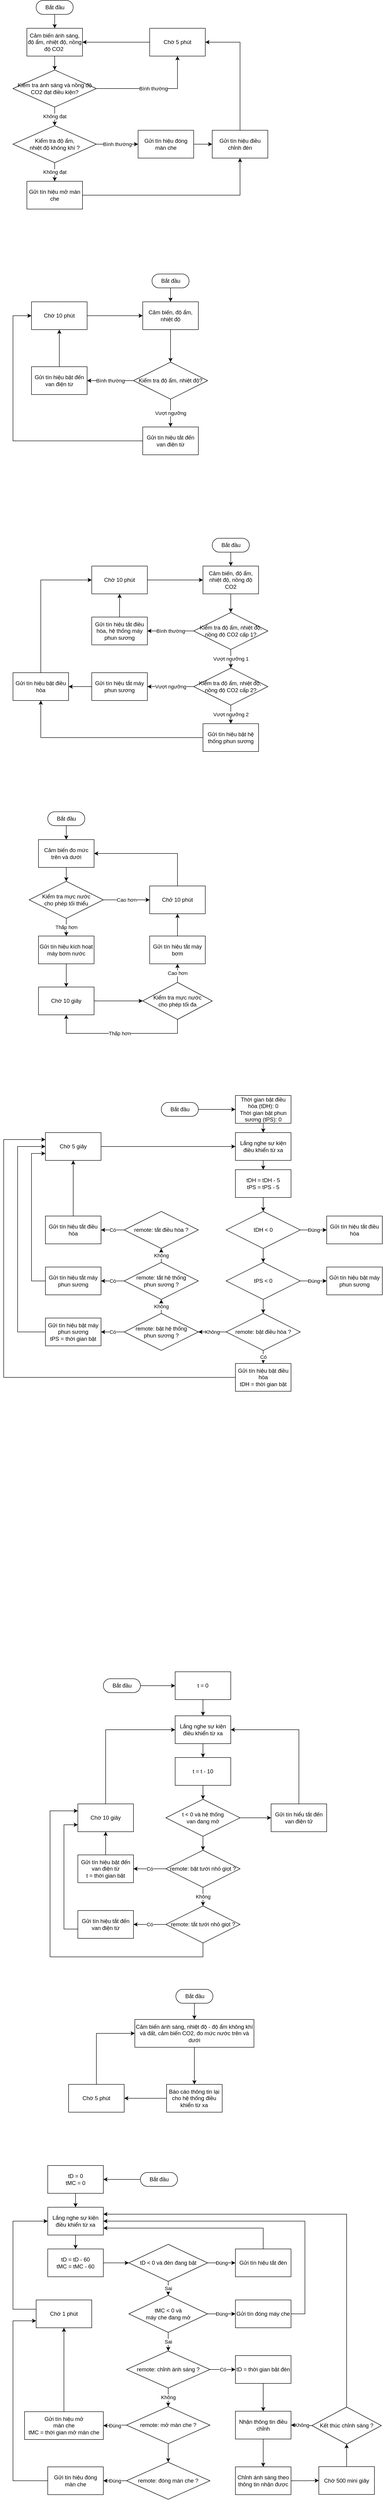 <mxfile version="14.6.9" type="github">
  <diagram id="anuXyuavmqjR2wPOfA69" name="Page-1">
    <mxGraphModel dx="868" dy="516" grid="1" gridSize="10" guides="1" tooltips="1" connect="1" arrows="1" fold="1" page="1" pageScale="1" pageWidth="827" pageHeight="1169" math="0" shadow="0">
      <root>
        <mxCell id="0" />
        <mxCell id="1" parent="0" />
        <mxCell id="B6U_4YluaV11gysAg7g0-4" value="" style="edgeStyle=orthogonalEdgeStyle;rounded=0;orthogonalLoop=1;jettySize=auto;html=1;" parent="1" source="B6U_4YluaV11gysAg7g0-2" target="B6U_4YluaV11gysAg7g0-3" edge="1">
          <mxGeometry relative="1" as="geometry" />
        </mxCell>
        <mxCell id="B6U_4YluaV11gysAg7g0-2" value="Bắt đầu" style="html=1;dashed=0;whitespace=wrap;shape=mxgraph.dfd.start" parent="1" vertex="1">
          <mxGeometry x="80" y="60" width="80" height="30" as="geometry" />
        </mxCell>
        <mxCell id="B6U_4YluaV11gysAg7g0-23" value="" style="edgeStyle=orthogonalEdgeStyle;rounded=0;orthogonalLoop=1;jettySize=auto;html=1;" parent="1" source="B6U_4YluaV11gysAg7g0-3" target="B6U_4YluaV11gysAg7g0-22" edge="1">
          <mxGeometry relative="1" as="geometry" />
        </mxCell>
        <mxCell id="B6U_4YluaV11gysAg7g0-3" value="Cảm biến ánh sáng, độ ẩm, nhiệt độ, nồng độ CO2&amp;nbsp;" style="whiteSpace=wrap;html=1;dashed=0;" parent="1" vertex="1">
          <mxGeometry x="60" y="120" width="120" height="60" as="geometry" />
        </mxCell>
        <mxCell id="B6U_4YluaV11gysAg7g0-16" value="Không đạt" style="edgeStyle=orthogonalEdgeStyle;rounded=0;orthogonalLoop=1;jettySize=auto;html=1;" parent="1" source="B6U_4YluaV11gysAg7g0-11" target="B6U_4YluaV11gysAg7g0-15" edge="1">
          <mxGeometry relative="1" as="geometry" />
        </mxCell>
        <mxCell id="odV56k7f0674jb8AGiHk-58" value="Bình thường" style="edgeStyle=orthogonalEdgeStyle;rounded=0;orthogonalLoop=1;jettySize=auto;html=1;" edge="1" parent="1" source="B6U_4YluaV11gysAg7g0-11" target="B6U_4YluaV11gysAg7g0-13">
          <mxGeometry relative="1" as="geometry" />
        </mxCell>
        <mxCell id="B6U_4YluaV11gysAg7g0-11" value="Kiểm tra độ ẩm, &lt;br&gt;nhiệt độ không khí ?" style="rhombus;whiteSpace=wrap;html=1;dashed=0;" parent="1" vertex="1">
          <mxGeometry x="30" y="330" width="180" height="80" as="geometry" />
        </mxCell>
        <mxCell id="odV56k7f0674jb8AGiHk-59" value="" style="edgeStyle=orthogonalEdgeStyle;rounded=0;orthogonalLoop=1;jettySize=auto;html=1;" edge="1" parent="1" source="B6U_4YluaV11gysAg7g0-13" target="B6U_4YluaV11gysAg7g0-24">
          <mxGeometry relative="1" as="geometry" />
        </mxCell>
        <mxCell id="B6U_4YluaV11gysAg7g0-13" value="Gửi tín hiệu đóng màn che" style="whiteSpace=wrap;html=1;dashed=0;" parent="1" vertex="1">
          <mxGeometry x="299.97" y="340" width="120" height="60" as="geometry" />
        </mxCell>
        <mxCell id="odV56k7f0674jb8AGiHk-55" style="edgeStyle=orthogonalEdgeStyle;rounded=0;orthogonalLoop=1;jettySize=auto;html=1;entryX=0.5;entryY=1;entryDx=0;entryDy=0;" edge="1" parent="1" source="B6U_4YluaV11gysAg7g0-15" target="B6U_4YluaV11gysAg7g0-24">
          <mxGeometry relative="1" as="geometry" />
        </mxCell>
        <mxCell id="B6U_4YluaV11gysAg7g0-15" value="Gửi tín hiệu mở màn che" style="whiteSpace=wrap;html=1;dashed=0;" parent="1" vertex="1">
          <mxGeometry x="60" y="450" width="120" height="60" as="geometry" />
        </mxCell>
        <mxCell id="B6U_4YluaV11gysAg7g0-29" value="Không đạt" style="edgeStyle=orthogonalEdgeStyle;rounded=0;orthogonalLoop=1;jettySize=auto;html=1;entryX=0.5;entryY=0;entryDx=0;entryDy=0;" parent="1" source="B6U_4YluaV11gysAg7g0-22" target="B6U_4YluaV11gysAg7g0-11" edge="1">
          <mxGeometry relative="1" as="geometry" />
        </mxCell>
        <mxCell id="odV56k7f0674jb8AGiHk-53" value="Bình thường" style="edgeStyle=orthogonalEdgeStyle;rounded=0;orthogonalLoop=1;jettySize=auto;html=1;" edge="1" parent="1" source="B6U_4YluaV11gysAg7g0-22" target="B6U_4YluaV11gysAg7g0-26">
          <mxGeometry relative="1" as="geometry">
            <Array as="points">
              <mxPoint x="385" y="250" />
            </Array>
          </mxGeometry>
        </mxCell>
        <mxCell id="B6U_4YluaV11gysAg7g0-22" value="Kiểm tra ánh sáng và&amp;nbsp;nồng độ CO2&amp;nbsp;đạt điều kiện?" style="rhombus;whiteSpace=wrap;html=1;dashed=0;" parent="1" vertex="1">
          <mxGeometry x="30" y="210" width="180" height="80" as="geometry" />
        </mxCell>
        <mxCell id="odV56k7f0674jb8AGiHk-60" style="edgeStyle=orthogonalEdgeStyle;rounded=0;orthogonalLoop=1;jettySize=auto;html=1;entryX=1;entryY=0.5;entryDx=0;entryDy=0;" edge="1" parent="1" source="B6U_4YluaV11gysAg7g0-24" target="B6U_4YluaV11gysAg7g0-26">
          <mxGeometry relative="1" as="geometry">
            <Array as="points">
              <mxPoint x="520" y="150" />
            </Array>
          </mxGeometry>
        </mxCell>
        <mxCell id="B6U_4YluaV11gysAg7g0-24" value="Gửi tín hiệu điều chỉnh đèn" style="whiteSpace=wrap;html=1;dashed=0;" parent="1" vertex="1">
          <mxGeometry x="459.97" y="340" width="120" height="60" as="geometry" />
        </mxCell>
        <mxCell id="B6U_4YluaV11gysAg7g0-28" style="edgeStyle=orthogonalEdgeStyle;rounded=0;orthogonalLoop=1;jettySize=auto;html=1;entryX=1;entryY=0.5;entryDx=0;entryDy=0;" parent="1" source="B6U_4YluaV11gysAg7g0-26" target="B6U_4YluaV11gysAg7g0-3" edge="1">
          <mxGeometry relative="1" as="geometry" />
        </mxCell>
        <mxCell id="B6U_4YluaV11gysAg7g0-26" value="Chờ 5 phút" style="whiteSpace=wrap;html=1;dashed=0;" parent="1" vertex="1">
          <mxGeometry x="325" y="120" width="120" height="60" as="geometry" />
        </mxCell>
        <mxCell id="B6U_4YluaV11gysAg7g0-37" value="" style="edgeStyle=orthogonalEdgeStyle;rounded=0;orthogonalLoop=1;jettySize=auto;html=1;" parent="1" source="B6U_4YluaV11gysAg7g0-38" target="B6U_4YluaV11gysAg7g0-40" edge="1">
          <mxGeometry relative="1" as="geometry" />
        </mxCell>
        <mxCell id="B6U_4YluaV11gysAg7g0-38" value="Bắt đầu" style="html=1;dashed=0;whitespace=wrap;shape=mxgraph.dfd.start" parent="1" vertex="1">
          <mxGeometry x="330" y="650" width="80" height="30" as="geometry" />
        </mxCell>
        <mxCell id="B6U_4YluaV11gysAg7g0-39" value="" style="edgeStyle=orthogonalEdgeStyle;rounded=0;orthogonalLoop=1;jettySize=auto;html=1;" parent="1" source="B6U_4YluaV11gysAg7g0-40" target="B6U_4YluaV11gysAg7g0-50" edge="1">
          <mxGeometry relative="1" as="geometry" />
        </mxCell>
        <mxCell id="B6U_4YluaV11gysAg7g0-40" value="Cảm biến, độ ẩm, nhiệt độ" style="whiteSpace=wrap;html=1;dashed=0;" parent="1" vertex="1">
          <mxGeometry x="310" y="710" width="120" height="60" as="geometry" />
        </mxCell>
        <mxCell id="B6U_4YluaV11gysAg7g0-58" value="Vượt ngưỡng" style="edgeStyle=orthogonalEdgeStyle;rounded=0;orthogonalLoop=1;jettySize=auto;html=1;" parent="1" source="B6U_4YluaV11gysAg7g0-50" target="B6U_4YluaV11gysAg7g0-57" edge="1">
          <mxGeometry relative="1" as="geometry" />
        </mxCell>
        <mxCell id="B6U_4YluaV11gysAg7g0-63" value="Bình thường" style="edgeStyle=orthogonalEdgeStyle;rounded=0;orthogonalLoop=1;jettySize=auto;html=1;" parent="1" source="B6U_4YluaV11gysAg7g0-50" target="B6U_4YluaV11gysAg7g0-62" edge="1">
          <mxGeometry relative="1" as="geometry" />
        </mxCell>
        <mxCell id="B6U_4YluaV11gysAg7g0-50" value="Kiểm tra độ ẩm, nhiệt độ?" style="rhombus;whiteSpace=wrap;html=1;dashed=0;" parent="1" vertex="1">
          <mxGeometry x="290" y="840" width="160" height="80" as="geometry" />
        </mxCell>
        <mxCell id="B6U_4YluaV11gysAg7g0-64" style="edgeStyle=orthogonalEdgeStyle;rounded=0;orthogonalLoop=1;jettySize=auto;html=1;entryX=0;entryY=0.5;entryDx=0;entryDy=0;" parent="1" source="B6U_4YluaV11gysAg7g0-57" target="B6U_4YluaV11gysAg7g0-59" edge="1">
          <mxGeometry relative="1" as="geometry">
            <Array as="points">
              <mxPoint x="30" y="1010" />
              <mxPoint x="30" y="740" />
            </Array>
          </mxGeometry>
        </mxCell>
        <mxCell id="B6U_4YluaV11gysAg7g0-57" value="Gửi tín hiệu tắt đến van điện từ" style="whiteSpace=wrap;html=1;dashed=0;" parent="1" vertex="1">
          <mxGeometry x="310" y="980" width="120" height="60" as="geometry" />
        </mxCell>
        <mxCell id="B6U_4YluaV11gysAg7g0-61" style="edgeStyle=orthogonalEdgeStyle;rounded=0;orthogonalLoop=1;jettySize=auto;html=1;entryX=0;entryY=0.5;entryDx=0;entryDy=0;" parent="1" source="B6U_4YluaV11gysAg7g0-59" target="B6U_4YluaV11gysAg7g0-40" edge="1">
          <mxGeometry relative="1" as="geometry">
            <Array as="points">
              <mxPoint x="170" y="740" />
            </Array>
          </mxGeometry>
        </mxCell>
        <mxCell id="B6U_4YluaV11gysAg7g0-59" value="Chờ 10 phút" style="whiteSpace=wrap;html=1;dashed=0;" parent="1" vertex="1">
          <mxGeometry x="70" y="710" width="120" height="60" as="geometry" />
        </mxCell>
        <mxCell id="B6U_4YluaV11gysAg7g0-65" style="edgeStyle=orthogonalEdgeStyle;rounded=0;orthogonalLoop=1;jettySize=auto;html=1;entryX=0.5;entryY=1;entryDx=0;entryDy=0;" parent="1" source="B6U_4YluaV11gysAg7g0-62" target="B6U_4YluaV11gysAg7g0-59" edge="1">
          <mxGeometry relative="1" as="geometry" />
        </mxCell>
        <mxCell id="B6U_4YluaV11gysAg7g0-62" value="Gửi tín hiệu bật đến van điện từ" style="whiteSpace=wrap;html=1;dashed=0;" parent="1" vertex="1">
          <mxGeometry x="70" y="850" width="120" height="60" as="geometry" />
        </mxCell>
        <mxCell id="B6U_4YluaV11gysAg7g0-66" value="" style="edgeStyle=orthogonalEdgeStyle;rounded=0;orthogonalLoop=1;jettySize=auto;html=1;" parent="1" source="B6U_4YluaV11gysAg7g0-67" target="B6U_4YluaV11gysAg7g0-69" edge="1">
          <mxGeometry relative="1" as="geometry" />
        </mxCell>
        <mxCell id="B6U_4YluaV11gysAg7g0-67" value="Bắt đầu" style="html=1;dashed=0;whitespace=wrap;shape=mxgraph.dfd.start" parent="1" vertex="1">
          <mxGeometry x="460" y="1220" width="80" height="30" as="geometry" />
        </mxCell>
        <mxCell id="B6U_4YluaV11gysAg7g0-68" value="" style="edgeStyle=orthogonalEdgeStyle;rounded=0;orthogonalLoop=1;jettySize=auto;html=1;" parent="1" source="B6U_4YluaV11gysAg7g0-69" target="B6U_4YluaV11gysAg7g0-72" edge="1">
          <mxGeometry relative="1" as="geometry" />
        </mxCell>
        <mxCell id="B6U_4YluaV11gysAg7g0-69" value="Cảm biến, độ ẩm, nhiệt độ, nồng độ CO2" style="whiteSpace=wrap;html=1;dashed=0;" parent="1" vertex="1">
          <mxGeometry x="440" y="1280" width="120" height="60" as="geometry" />
        </mxCell>
        <mxCell id="B6U_4YluaV11gysAg7g0-80" value="Vượt ngưỡng 1" style="edgeStyle=orthogonalEdgeStyle;rounded=0;orthogonalLoop=1;jettySize=auto;html=1;" parent="1" source="B6U_4YluaV11gysAg7g0-72" target="B6U_4YluaV11gysAg7g0-79" edge="1">
          <mxGeometry relative="1" as="geometry" />
        </mxCell>
        <mxCell id="B6U_4YluaV11gysAg7g0-94" value="Bình thường" style="edgeStyle=orthogonalEdgeStyle;rounded=0;orthogonalLoop=1;jettySize=auto;html=1;" parent="1" source="B6U_4YluaV11gysAg7g0-72" target="B6U_4YluaV11gysAg7g0-93" edge="1">
          <mxGeometry relative="1" as="geometry" />
        </mxCell>
        <mxCell id="B6U_4YluaV11gysAg7g0-72" value="Kiểm tra độ ẩm, nhiệt độ,&lt;br&gt;nồng độ CO2 cấp 1?" style="rhombus;whiteSpace=wrap;html=1;dashed=0;" parent="1" vertex="1">
          <mxGeometry x="420" y="1380" width="160" height="80" as="geometry" />
        </mxCell>
        <mxCell id="B6U_4YluaV11gysAg7g0-89" value="Vượt ngưỡng 2" style="edgeStyle=orthogonalEdgeStyle;rounded=0;orthogonalLoop=1;jettySize=auto;html=1;" parent="1" source="B6U_4YluaV11gysAg7g0-79" target="B6U_4YluaV11gysAg7g0-88" edge="1">
          <mxGeometry relative="1" as="geometry" />
        </mxCell>
        <mxCell id="B6U_4YluaV11gysAg7g0-102" value="Vượt ngưỡng" style="edgeStyle=orthogonalEdgeStyle;rounded=0;orthogonalLoop=1;jettySize=auto;html=1;" parent="1" source="B6U_4YluaV11gysAg7g0-79" target="B6U_4YluaV11gysAg7g0-101" edge="1">
          <mxGeometry relative="1" as="geometry" />
        </mxCell>
        <mxCell id="B6U_4YluaV11gysAg7g0-79" value="Kiểm tra độ ẩm, nhiệt độ,&amp;nbsp;&lt;br&gt;nồng độ CO2&amp;nbsp;cấp 2?" style="rhombus;whiteSpace=wrap;html=1;dashed=0;" parent="1" vertex="1">
          <mxGeometry x="420" y="1500" width="160" height="80" as="geometry" />
        </mxCell>
        <mxCell id="B6U_4YluaV11gysAg7g0-100" style="edgeStyle=orthogonalEdgeStyle;rounded=0;orthogonalLoop=1;jettySize=auto;html=1;entryX=0;entryY=0.5;entryDx=0;entryDy=0;" parent="1" source="B6U_4YluaV11gysAg7g0-81" target="B6U_4YluaV11gysAg7g0-97" edge="1">
          <mxGeometry relative="1" as="geometry">
            <Array as="points">
              <mxPoint x="90" y="1310" />
            </Array>
          </mxGeometry>
        </mxCell>
        <mxCell id="B6U_4YluaV11gysAg7g0-81" value="Gửi tín hiệu bật điều hòa" style="whiteSpace=wrap;html=1;dashed=0;" parent="1" vertex="1">
          <mxGeometry x="30" y="1510" width="120" height="60" as="geometry" />
        </mxCell>
        <mxCell id="B6U_4YluaV11gysAg7g0-90" style="edgeStyle=orthogonalEdgeStyle;rounded=0;orthogonalLoop=1;jettySize=auto;html=1;entryX=0.5;entryY=1;entryDx=0;entryDy=0;" parent="1" source="B6U_4YluaV11gysAg7g0-88" target="B6U_4YluaV11gysAg7g0-81" edge="1">
          <mxGeometry relative="1" as="geometry" />
        </mxCell>
        <mxCell id="B6U_4YluaV11gysAg7g0-88" value="Gửi tín hiệu bật hệ thống phun sương" style="whiteSpace=wrap;html=1;dashed=0;" parent="1" vertex="1">
          <mxGeometry x="440" y="1620" width="120" height="60" as="geometry" />
        </mxCell>
        <mxCell id="B6U_4YluaV11gysAg7g0-98" value="" style="edgeStyle=orthogonalEdgeStyle;rounded=0;orthogonalLoop=1;jettySize=auto;html=1;" parent="1" source="B6U_4YluaV11gysAg7g0-93" target="B6U_4YluaV11gysAg7g0-97" edge="1">
          <mxGeometry relative="1" as="geometry" />
        </mxCell>
        <mxCell id="B6U_4YluaV11gysAg7g0-93" value="Gửi tín hiệu tắt điều hòa, hệ thống máy phun sương" style="whiteSpace=wrap;html=1;dashed=0;" parent="1" vertex="1">
          <mxGeometry x="200" y="1390" width="120" height="60" as="geometry" />
        </mxCell>
        <mxCell id="B6U_4YluaV11gysAg7g0-99" style="edgeStyle=orthogonalEdgeStyle;rounded=0;orthogonalLoop=1;jettySize=auto;html=1;entryX=0;entryY=0.5;entryDx=0;entryDy=0;" parent="1" source="B6U_4YluaV11gysAg7g0-97" target="B6U_4YluaV11gysAg7g0-69" edge="1">
          <mxGeometry relative="1" as="geometry" />
        </mxCell>
        <mxCell id="B6U_4YluaV11gysAg7g0-97" value="Chờ 10 phút" style="whiteSpace=wrap;html=1;dashed=0;" parent="1" vertex="1">
          <mxGeometry x="200" y="1280" width="120" height="60" as="geometry" />
        </mxCell>
        <mxCell id="B6U_4YluaV11gysAg7g0-103" style="edgeStyle=orthogonalEdgeStyle;rounded=0;orthogonalLoop=1;jettySize=auto;html=1;entryX=1;entryY=0.5;entryDx=0;entryDy=0;" parent="1" source="B6U_4YluaV11gysAg7g0-101" target="B6U_4YluaV11gysAg7g0-81" edge="1">
          <mxGeometry relative="1" as="geometry" />
        </mxCell>
        <mxCell id="B6U_4YluaV11gysAg7g0-101" value="&lt;span&gt;Gửi tín hiệu tắt máy phun sương&lt;/span&gt;" style="whiteSpace=wrap;html=1;dashed=0;" parent="1" vertex="1">
          <mxGeometry x="200" y="1510" width="120" height="60" as="geometry" />
        </mxCell>
        <mxCell id="B6U_4YluaV11gysAg7g0-104" value="" style="edgeStyle=orthogonalEdgeStyle;rounded=0;orthogonalLoop=1;jettySize=auto;html=1;" parent="1" source="B6U_4YluaV11gysAg7g0-105" target="B6U_4YluaV11gysAg7g0-107" edge="1">
          <mxGeometry relative="1" as="geometry" />
        </mxCell>
        <mxCell id="B6U_4YluaV11gysAg7g0-105" value="Bắt đầu" style="html=1;dashed=0;whitespace=wrap;shape=mxgraph.dfd.start" parent="1" vertex="1">
          <mxGeometry x="105" y="1810" width="80" height="30" as="geometry" />
        </mxCell>
        <mxCell id="B6U_4YluaV11gysAg7g0-106" value="" style="edgeStyle=orthogonalEdgeStyle;rounded=0;orthogonalLoop=1;jettySize=auto;html=1;" parent="1" source="B6U_4YluaV11gysAg7g0-107" target="B6U_4YluaV11gysAg7g0-110" edge="1">
          <mxGeometry relative="1" as="geometry" />
        </mxCell>
        <mxCell id="B6U_4YluaV11gysAg7g0-107" value="Cảm biến đo mức trên và dưới" style="whiteSpace=wrap;html=1;dashed=0;" parent="1" vertex="1">
          <mxGeometry x="85" y="1870" width="120" height="60" as="geometry" />
        </mxCell>
        <mxCell id="B6U_4YluaV11gysAg7g0-125" value="Thấp hơn" style="edgeStyle=orthogonalEdgeStyle;rounded=0;orthogonalLoop=1;jettySize=auto;html=1;" parent="1" source="B6U_4YluaV11gysAg7g0-110" target="B6U_4YluaV11gysAg7g0-124" edge="1">
          <mxGeometry relative="1" as="geometry" />
        </mxCell>
        <mxCell id="B6U_4YluaV11gysAg7g0-135" value="Cao hơn" style="edgeStyle=orthogonalEdgeStyle;rounded=0;orthogonalLoop=1;jettySize=auto;html=1;" parent="1" source="B6U_4YluaV11gysAg7g0-110" target="B6U_4YluaV11gysAg7g0-134" edge="1">
          <mxGeometry relative="1" as="geometry" />
        </mxCell>
        <mxCell id="B6U_4YluaV11gysAg7g0-110" value="Kiểm tra mực nước &lt;br&gt;cho phép tối thiểu" style="rhombus;whiteSpace=wrap;html=1;dashed=0;" parent="1" vertex="1">
          <mxGeometry x="65" y="1960" width="160" height="80" as="geometry" />
        </mxCell>
        <mxCell id="B6U_4YluaV11gysAg7g0-127" value="" style="edgeStyle=orthogonalEdgeStyle;rounded=0;orthogonalLoop=1;jettySize=auto;html=1;" parent="1" source="B6U_4YluaV11gysAg7g0-124" target="B6U_4YluaV11gysAg7g0-126" edge="1">
          <mxGeometry relative="1" as="geometry" />
        </mxCell>
        <mxCell id="B6U_4YluaV11gysAg7g0-124" value="Gửi tín hiệu kích hoạt máy bơm nước" style="whiteSpace=wrap;html=1;dashed=0;" parent="1" vertex="1">
          <mxGeometry x="85" y="2078" width="120" height="60" as="geometry" />
        </mxCell>
        <mxCell id="B6U_4YluaV11gysAg7g0-129" value="" style="edgeStyle=orthogonalEdgeStyle;rounded=0;orthogonalLoop=1;jettySize=auto;html=1;" parent="1" source="B6U_4YluaV11gysAg7g0-126" target="B6U_4YluaV11gysAg7g0-128" edge="1">
          <mxGeometry relative="1" as="geometry" />
        </mxCell>
        <mxCell id="B6U_4YluaV11gysAg7g0-126" value="Chờ 10 giây" style="whiteSpace=wrap;html=1;dashed=0;" parent="1" vertex="1">
          <mxGeometry x="85" y="2188" width="120" height="60" as="geometry" />
        </mxCell>
        <mxCell id="B6U_4YluaV11gysAg7g0-130" value="Thấp hơn" style="edgeStyle=orthogonalEdgeStyle;rounded=0;orthogonalLoop=1;jettySize=auto;html=1;entryX=0.5;entryY=1;entryDx=0;entryDy=0;" parent="1" source="B6U_4YluaV11gysAg7g0-128" target="B6U_4YluaV11gysAg7g0-126" edge="1">
          <mxGeometry relative="1" as="geometry">
            <Array as="points">
              <mxPoint x="385" y="2288" />
              <mxPoint x="145" y="2288" />
            </Array>
          </mxGeometry>
        </mxCell>
        <mxCell id="B6U_4YluaV11gysAg7g0-132" value="Cao hơn" style="edgeStyle=orthogonalEdgeStyle;rounded=0;orthogonalLoop=1;jettySize=auto;html=1;" parent="1" source="B6U_4YluaV11gysAg7g0-128" target="B6U_4YluaV11gysAg7g0-131" edge="1">
          <mxGeometry relative="1" as="geometry" />
        </mxCell>
        <mxCell id="B6U_4YluaV11gysAg7g0-128" value="Kiểm tra mực nước&lt;br&gt;cho phép tối đa" style="rhombus;whiteSpace=wrap;html=1;dashed=0;" parent="1" vertex="1">
          <mxGeometry x="310" y="2178" width="150" height="80" as="geometry" />
        </mxCell>
        <mxCell id="B6U_4YluaV11gysAg7g0-136" style="edgeStyle=orthogonalEdgeStyle;rounded=0;orthogonalLoop=1;jettySize=auto;html=1;entryX=0.5;entryY=1;entryDx=0;entryDy=0;" parent="1" source="B6U_4YluaV11gysAg7g0-131" target="B6U_4YluaV11gysAg7g0-134" edge="1">
          <mxGeometry relative="1" as="geometry" />
        </mxCell>
        <mxCell id="B6U_4YluaV11gysAg7g0-131" value="Gửi tín hiệu tắt máy bơm" style="whiteSpace=wrap;html=1;dashed=0;" parent="1" vertex="1">
          <mxGeometry x="325" y="2078" width="120" height="60" as="geometry" />
        </mxCell>
        <mxCell id="B6U_4YluaV11gysAg7g0-137" style="edgeStyle=orthogonalEdgeStyle;rounded=0;orthogonalLoop=1;jettySize=auto;html=1;entryX=1;entryY=0.5;entryDx=0;entryDy=0;" parent="1" source="B6U_4YluaV11gysAg7g0-134" target="B6U_4YluaV11gysAg7g0-107" edge="1">
          <mxGeometry relative="1" as="geometry">
            <Array as="points">
              <mxPoint x="385" y="1900" />
            </Array>
          </mxGeometry>
        </mxCell>
        <mxCell id="B6U_4YluaV11gysAg7g0-134" value="Chở 10 phút" style="whiteSpace=wrap;html=1;dashed=0;" parent="1" vertex="1">
          <mxGeometry x="325" y="1970" width="120" height="60" as="geometry" />
        </mxCell>
        <mxCell id="B6U_4YluaV11gysAg7g0-191" style="edgeStyle=orthogonalEdgeStyle;rounded=0;orthogonalLoop=1;jettySize=auto;html=1;entryX=0;entryY=0.5;entryDx=0;entryDy=0;" parent="1" source="B6U_4YluaV11gysAg7g0-157" target="B6U_4YluaV11gysAg7g0-187" edge="1">
          <mxGeometry relative="1" as="geometry">
            <mxPoint x="500" y="2452" as="targetPoint" />
          </mxGeometry>
        </mxCell>
        <mxCell id="B6U_4YluaV11gysAg7g0-157" value="Bắt đầu" style="html=1;dashed=0;whitespace=wrap;shape=mxgraph.dfd.start" parent="1" vertex="1">
          <mxGeometry x="350" y="2437" width="80" height="30" as="geometry" />
        </mxCell>
        <mxCell id="B6U_4YluaV11gysAg7g0-198" value="" style="edgeStyle=orthogonalEdgeStyle;rounded=0;orthogonalLoop=1;jettySize=auto;html=1;" parent="1" source="B6U_4YluaV11gysAg7g0-159" target="B6U_4YluaV11gysAg7g0-197" edge="1">
          <mxGeometry relative="1" as="geometry" />
        </mxCell>
        <mxCell id="B6U_4YluaV11gysAg7g0-159" value="Lắng nghe sự kiện điều khiển từ xa" style="whiteSpace=wrap;html=1;dashed=0;" parent="1" vertex="1">
          <mxGeometry x="510" y="2502" width="120" height="60" as="geometry" />
        </mxCell>
        <mxCell id="B6U_4YluaV11gysAg7g0-160" value="Không" style="edgeStyle=orthogonalEdgeStyle;rounded=0;orthogonalLoop=1;jettySize=auto;html=1;" parent="1" source="B6U_4YluaV11gysAg7g0-162" target="B6U_4YluaV11gysAg7g0-165" edge="1">
          <mxGeometry relative="1" as="geometry" />
        </mxCell>
        <mxCell id="B6U_4YluaV11gysAg7g0-161" value="Có" style="edgeStyle=orthogonalEdgeStyle;rounded=0;orthogonalLoop=1;jettySize=auto;html=1;" parent="1" source="B6U_4YluaV11gysAg7g0-162" target="B6U_4YluaV11gysAg7g0-171" edge="1">
          <mxGeometry relative="1" as="geometry" />
        </mxCell>
        <mxCell id="B6U_4YluaV11gysAg7g0-162" value="remote: bật điều hòa ?" style="rhombus;whiteSpace=wrap;html=1;dashed=0;" parent="1" vertex="1">
          <mxGeometry x="490" y="2892" width="160" height="80" as="geometry" />
        </mxCell>
        <mxCell id="B6U_4YluaV11gysAg7g0-164" value="Có" style="edgeStyle=orthogonalEdgeStyle;rounded=0;orthogonalLoop=1;jettySize=auto;html=1;" parent="1" source="B6U_4YluaV11gysAg7g0-165" target="B6U_4YluaV11gysAg7g0-175" edge="1">
          <mxGeometry relative="1" as="geometry" />
        </mxCell>
        <mxCell id="B6U_4YluaV11gysAg7g0-178" value="Không" style="edgeStyle=orthogonalEdgeStyle;rounded=0;orthogonalLoop=1;jettySize=auto;html=1;" parent="1" source="B6U_4YluaV11gysAg7g0-165" target="B6U_4YluaV11gysAg7g0-177" edge="1">
          <mxGeometry relative="1" as="geometry" />
        </mxCell>
        <mxCell id="B6U_4YluaV11gysAg7g0-165" value="remote: bật hệ thống &lt;br&gt;phun sương ?" style="rhombus;whiteSpace=wrap;html=1;dashed=0;" parent="1" vertex="1">
          <mxGeometry x="270" y="2892" width="160" height="80" as="geometry" />
        </mxCell>
        <mxCell id="B6U_4YluaV11gysAg7g0-211" style="edgeStyle=orthogonalEdgeStyle;rounded=0;orthogonalLoop=1;jettySize=auto;html=1;entryX=0;entryY=0.25;entryDx=0;entryDy=0;" parent="1" source="B6U_4YluaV11gysAg7g0-171" target="B6U_4YluaV11gysAg7g0-173" edge="1">
          <mxGeometry relative="1" as="geometry">
            <Array as="points">
              <mxPoint x="10" y="3030" />
              <mxPoint x="10" y="2517" />
            </Array>
          </mxGeometry>
        </mxCell>
        <mxCell id="B6U_4YluaV11gysAg7g0-171" value="Gửi tín hiệu bật điều hòa&lt;br&gt;tDH = thời gian bật" style="whiteSpace=wrap;html=1;dashed=0;" parent="1" vertex="1">
          <mxGeometry x="510" y="3000" width="120" height="60" as="geometry" />
        </mxCell>
        <mxCell id="B6U_4YluaV11gysAg7g0-172" style="edgeStyle=orthogonalEdgeStyle;rounded=0;orthogonalLoop=1;jettySize=auto;html=1;entryX=0;entryY=0.5;entryDx=0;entryDy=0;" parent="1" source="B6U_4YluaV11gysAg7g0-173" target="B6U_4YluaV11gysAg7g0-159" edge="1">
          <mxGeometry relative="1" as="geometry" />
        </mxCell>
        <mxCell id="B6U_4YluaV11gysAg7g0-173" value="Chờ 5 giây" style="whiteSpace=wrap;html=1;dashed=0;" parent="1" vertex="1">
          <mxGeometry x="100" y="2502" width="120" height="60" as="geometry" />
        </mxCell>
        <mxCell id="B6U_4YluaV11gysAg7g0-210" style="edgeStyle=orthogonalEdgeStyle;rounded=0;orthogonalLoop=1;jettySize=auto;html=1;entryX=0;entryY=0.5;entryDx=0;entryDy=0;" parent="1" source="B6U_4YluaV11gysAg7g0-175" target="B6U_4YluaV11gysAg7g0-173" edge="1">
          <mxGeometry relative="1" as="geometry">
            <Array as="points">
              <mxPoint x="40" y="2932" />
              <mxPoint x="40" y="2532" />
            </Array>
          </mxGeometry>
        </mxCell>
        <mxCell id="B6U_4YluaV11gysAg7g0-175" value="&lt;span&gt;Gửi tín hiệu bật máy phun sương&lt;br&gt;tPS = thời gian bật&lt;br&gt;&lt;/span&gt;" style="whiteSpace=wrap;html=1;dashed=0;" parent="1" vertex="1">
          <mxGeometry x="100" y="2902" width="120" height="60" as="geometry" />
        </mxCell>
        <mxCell id="B6U_4YluaV11gysAg7g0-180" value="Có" style="edgeStyle=orthogonalEdgeStyle;rounded=0;orthogonalLoop=1;jettySize=auto;html=1;" parent="1" source="B6U_4YluaV11gysAg7g0-177" target="B6U_4YluaV11gysAg7g0-179" edge="1">
          <mxGeometry relative="1" as="geometry" />
        </mxCell>
        <mxCell id="B6U_4YluaV11gysAg7g0-183" value="Không" style="edgeStyle=orthogonalEdgeStyle;rounded=0;orthogonalLoop=1;jettySize=auto;html=1;" parent="1" source="B6U_4YluaV11gysAg7g0-177" target="B6U_4YluaV11gysAg7g0-182" edge="1">
          <mxGeometry relative="1" as="geometry" />
        </mxCell>
        <mxCell id="B6U_4YluaV11gysAg7g0-177" value="remote: tắt hệ thống &lt;br&gt;phun sương ?" style="rhombus;whiteSpace=wrap;html=1;dashed=0;" parent="1" vertex="1">
          <mxGeometry x="270" y="2782" width="160" height="80" as="geometry" />
        </mxCell>
        <mxCell id="B6U_4YluaV11gysAg7g0-209" style="edgeStyle=orthogonalEdgeStyle;rounded=0;orthogonalLoop=1;jettySize=auto;html=1;entryX=0;entryY=0.75;entryDx=0;entryDy=0;" parent="1" source="B6U_4YluaV11gysAg7g0-179" target="B6U_4YluaV11gysAg7g0-173" edge="1">
          <mxGeometry relative="1" as="geometry">
            <Array as="points">
              <mxPoint x="70" y="2822" />
              <mxPoint x="70" y="2547" />
            </Array>
          </mxGeometry>
        </mxCell>
        <mxCell id="B6U_4YluaV11gysAg7g0-179" value="&lt;span&gt;Gửi tín hiệu tắt máy phun sương&lt;/span&gt;" style="whiteSpace=wrap;html=1;dashed=0;" parent="1" vertex="1">
          <mxGeometry x="100" y="2792" width="120" height="60" as="geometry" />
        </mxCell>
        <mxCell id="B6U_4YluaV11gysAg7g0-185" value="Có" style="edgeStyle=orthogonalEdgeStyle;rounded=0;orthogonalLoop=1;jettySize=auto;html=1;" parent="1" source="B6U_4YluaV11gysAg7g0-182" target="B6U_4YluaV11gysAg7g0-184" edge="1">
          <mxGeometry relative="1" as="geometry" />
        </mxCell>
        <mxCell id="B6U_4YluaV11gysAg7g0-182" value="remote: tắt điều hòa&amp;nbsp;?" style="rhombus;whiteSpace=wrap;html=1;dashed=0;" parent="1" vertex="1">
          <mxGeometry x="270" y="2672" width="160" height="80" as="geometry" />
        </mxCell>
        <mxCell id="B6U_4YluaV11gysAg7g0-212" value="" style="edgeStyle=orthogonalEdgeStyle;rounded=0;orthogonalLoop=1;jettySize=auto;html=1;" parent="1" source="B6U_4YluaV11gysAg7g0-184" target="B6U_4YluaV11gysAg7g0-173" edge="1">
          <mxGeometry relative="1" as="geometry" />
        </mxCell>
        <mxCell id="B6U_4YluaV11gysAg7g0-184" value="Gửi tín hiệu tắt điều hòa" style="whiteSpace=wrap;html=1;dashed=0;" parent="1" vertex="1">
          <mxGeometry x="100" y="2682" width="120" height="60" as="geometry" />
        </mxCell>
        <mxCell id="B6U_4YluaV11gysAg7g0-192" style="edgeStyle=orthogonalEdgeStyle;rounded=0;orthogonalLoop=1;jettySize=auto;html=1;entryX=0.5;entryY=0;entryDx=0;entryDy=0;" parent="1" source="B6U_4YluaV11gysAg7g0-187" target="B6U_4YluaV11gysAg7g0-159" edge="1">
          <mxGeometry relative="1" as="geometry" />
        </mxCell>
        <mxCell id="B6U_4YluaV11gysAg7g0-187" value="Thời gian bật điều hòa (tDH): 0&lt;br&gt;Thời gian bật phun sương (tPS): 0" style="whiteSpace=wrap;html=1;dashed=0;" parent="1" vertex="1">
          <mxGeometry x="510" y="2422" width="120" height="60" as="geometry" />
        </mxCell>
        <mxCell id="B6U_4YluaV11gysAg7g0-200" value="" style="edgeStyle=orthogonalEdgeStyle;rounded=0;orthogonalLoop=1;jettySize=auto;html=1;" parent="1" source="B6U_4YluaV11gysAg7g0-197" target="B6U_4YluaV11gysAg7g0-199" edge="1">
          <mxGeometry relative="1" as="geometry" />
        </mxCell>
        <mxCell id="B6U_4YluaV11gysAg7g0-197" value="tDH = tDH - 5&lt;br&gt;tPS = tPS - 5" style="whiteSpace=wrap;html=1;dashed=0;" parent="1" vertex="1">
          <mxGeometry x="510" y="2582" width="120" height="60" as="geometry" />
        </mxCell>
        <mxCell id="B6U_4YluaV11gysAg7g0-202" value="Đúng" style="edgeStyle=orthogonalEdgeStyle;rounded=0;orthogonalLoop=1;jettySize=auto;html=1;" parent="1" source="B6U_4YluaV11gysAg7g0-199" target="B6U_4YluaV11gysAg7g0-201" edge="1">
          <mxGeometry relative="1" as="geometry" />
        </mxCell>
        <mxCell id="B6U_4YluaV11gysAg7g0-204" value="" style="edgeStyle=orthogonalEdgeStyle;rounded=0;orthogonalLoop=1;jettySize=auto;html=1;" parent="1" source="B6U_4YluaV11gysAg7g0-199" target="B6U_4YluaV11gysAg7g0-203" edge="1">
          <mxGeometry relative="1" as="geometry" />
        </mxCell>
        <mxCell id="B6U_4YluaV11gysAg7g0-199" value="tDH &amp;lt; 0" style="rhombus;whiteSpace=wrap;html=1;dashed=0;" parent="1" vertex="1">
          <mxGeometry x="490" y="2672" width="160" height="80" as="geometry" />
        </mxCell>
        <mxCell id="B6U_4YluaV11gysAg7g0-201" value="&lt;span&gt;Gửi tín hiệu tắt điều hòa&lt;/span&gt;" style="whiteSpace=wrap;html=1;dashed=0;" parent="1" vertex="1">
          <mxGeometry x="707" y="2682" width="120" height="60" as="geometry" />
        </mxCell>
        <mxCell id="B6U_4YluaV11gysAg7g0-206" value="Đúng" style="edgeStyle=orthogonalEdgeStyle;rounded=0;orthogonalLoop=1;jettySize=auto;html=1;" parent="1" source="B6U_4YluaV11gysAg7g0-203" target="B6U_4YluaV11gysAg7g0-205" edge="1">
          <mxGeometry relative="1" as="geometry" />
        </mxCell>
        <mxCell id="B6U_4YluaV11gysAg7g0-207" value="" style="edgeStyle=orthogonalEdgeStyle;rounded=0;orthogonalLoop=1;jettySize=auto;html=1;" parent="1" source="B6U_4YluaV11gysAg7g0-203" target="B6U_4YluaV11gysAg7g0-162" edge="1">
          <mxGeometry relative="1" as="geometry" />
        </mxCell>
        <mxCell id="B6U_4YluaV11gysAg7g0-203" value="tPS &amp;lt; 0" style="rhombus;whiteSpace=wrap;html=1;dashed=0;" parent="1" vertex="1">
          <mxGeometry x="490" y="2782" width="160" height="80" as="geometry" />
        </mxCell>
        <mxCell id="B6U_4YluaV11gysAg7g0-205" value="&lt;span&gt;Gửi tín hiệu bật máy phun sương&lt;/span&gt;" style="whiteSpace=wrap;html=1;dashed=0;" parent="1" vertex="1">
          <mxGeometry x="707" y="2792" width="120" height="60" as="geometry" />
        </mxCell>
        <mxCell id="odV56k7f0674jb8AGiHk-12" value="" style="edgeStyle=orthogonalEdgeStyle;rounded=0;orthogonalLoop=1;jettySize=auto;html=1;" edge="1" parent="1" source="B6U_4YluaV11gysAg7g0-214" target="odV56k7f0674jb8AGiHk-11">
          <mxGeometry relative="1" as="geometry" />
        </mxCell>
        <mxCell id="B6U_4YluaV11gysAg7g0-214" value="Bắt đầu" style="html=1;dashed=0;whitespace=wrap;shape=mxgraph.dfd.start" parent="1" vertex="1">
          <mxGeometry x="225" y="3680" width="80" height="30" as="geometry" />
        </mxCell>
        <mxCell id="odV56k7f0674jb8AGiHk-15" value="" style="edgeStyle=orthogonalEdgeStyle;rounded=0;orthogonalLoop=1;jettySize=auto;html=1;" edge="1" parent="1" source="B6U_4YluaV11gysAg7g0-216" target="odV56k7f0674jb8AGiHk-14">
          <mxGeometry relative="1" as="geometry" />
        </mxCell>
        <mxCell id="B6U_4YluaV11gysAg7g0-216" value="Lắng nghe sự kiện điều khiển từ xa" style="whiteSpace=wrap;html=1;dashed=0;" parent="1" vertex="1">
          <mxGeometry x="379.97" y="3760" width="120" height="60" as="geometry" />
        </mxCell>
        <mxCell id="B6U_4YluaV11gysAg7g0-218" value="Có" style="edgeStyle=orthogonalEdgeStyle;rounded=0;orthogonalLoop=1;jettySize=auto;html=1;" parent="1" source="B6U_4YluaV11gysAg7g0-219" target="B6U_4YluaV11gysAg7g0-225" edge="1">
          <mxGeometry relative="1" as="geometry" />
        </mxCell>
        <mxCell id="odV56k7f0674jb8AGiHk-2" value="Không" style="edgeStyle=orthogonalEdgeStyle;rounded=0;orthogonalLoop=1;jettySize=auto;html=1;" edge="1" parent="1" source="B6U_4YluaV11gysAg7g0-219" target="odV56k7f0674jb8AGiHk-1">
          <mxGeometry relative="1" as="geometry" />
        </mxCell>
        <mxCell id="B6U_4YluaV11gysAg7g0-219" value="remote: bật tưới nhỏ giọt ?" style="rhombus;whiteSpace=wrap;html=1;dashed=0;" parent="1" vertex="1">
          <mxGeometry x="360" y="4050" width="160" height="80" as="geometry" />
        </mxCell>
        <mxCell id="odV56k7f0674jb8AGiHk-21" style="edgeStyle=orthogonalEdgeStyle;rounded=0;orthogonalLoop=1;jettySize=auto;html=1;entryX=0;entryY=0.5;entryDx=0;entryDy=0;" edge="1" parent="1" source="B6U_4YluaV11gysAg7g0-223" target="B6U_4YluaV11gysAg7g0-216">
          <mxGeometry relative="1" as="geometry">
            <Array as="points">
              <mxPoint x="230" y="3790" />
            </Array>
          </mxGeometry>
        </mxCell>
        <mxCell id="B6U_4YluaV11gysAg7g0-223" value="Chờ 10 giây" style="whiteSpace=wrap;html=1;dashed=0;" parent="1" vertex="1">
          <mxGeometry x="170" y="3950" width="120" height="60" as="geometry" />
        </mxCell>
        <mxCell id="B6U_4YluaV11gysAg7g0-224" style="edgeStyle=orthogonalEdgeStyle;rounded=0;orthogonalLoop=1;jettySize=auto;html=1;entryX=0.5;entryY=1;entryDx=0;entryDy=0;" parent="1" source="B6U_4YluaV11gysAg7g0-225" target="B6U_4YluaV11gysAg7g0-223" edge="1">
          <mxGeometry relative="1" as="geometry" />
        </mxCell>
        <mxCell id="B6U_4YluaV11gysAg7g0-225" value="Gửi tín hiệu bật đến van điện từ&lt;br&gt;t = thời gian bật" style="whiteSpace=wrap;html=1;dashed=0;" parent="1" vertex="1">
          <mxGeometry x="170" y="4060" width="120" height="60" as="geometry" />
        </mxCell>
        <mxCell id="odV56k7f0674jb8AGiHk-4" value="Có" style="edgeStyle=orthogonalEdgeStyle;rounded=0;orthogonalLoop=1;jettySize=auto;html=1;" edge="1" parent="1" source="odV56k7f0674jb8AGiHk-1" target="odV56k7f0674jb8AGiHk-3">
          <mxGeometry relative="1" as="geometry" />
        </mxCell>
        <mxCell id="odV56k7f0674jb8AGiHk-24" style="edgeStyle=orthogonalEdgeStyle;rounded=0;orthogonalLoop=1;jettySize=auto;html=1;entryX=0;entryY=0.25;entryDx=0;entryDy=0;" edge="1" parent="1" source="odV56k7f0674jb8AGiHk-1" target="B6U_4YluaV11gysAg7g0-223">
          <mxGeometry relative="1" as="geometry">
            <Array as="points">
              <mxPoint x="440" y="4280" />
              <mxPoint x="110" y="4280" />
              <mxPoint x="110" y="3965" />
            </Array>
          </mxGeometry>
        </mxCell>
        <mxCell id="odV56k7f0674jb8AGiHk-1" value="remote: tắt tưới nhỏ giọt ?" style="rhombus;whiteSpace=wrap;html=1;dashed=0;" vertex="1" parent="1">
          <mxGeometry x="360" y="4170" width="160" height="80" as="geometry" />
        </mxCell>
        <mxCell id="odV56k7f0674jb8AGiHk-23" style="edgeStyle=orthogonalEdgeStyle;rounded=0;orthogonalLoop=1;jettySize=auto;html=1;entryX=0;entryY=0.75;entryDx=0;entryDy=0;" edge="1" parent="1" source="odV56k7f0674jb8AGiHk-3" target="B6U_4YluaV11gysAg7g0-223">
          <mxGeometry relative="1" as="geometry">
            <Array as="points">
              <mxPoint x="140" y="4220" />
              <mxPoint x="140" y="3995" />
            </Array>
          </mxGeometry>
        </mxCell>
        <mxCell id="odV56k7f0674jb8AGiHk-3" value="&lt;span&gt;Gửi tín hiệu tắt đến van điện từ&lt;/span&gt;" style="whiteSpace=wrap;html=1;dashed=0;" vertex="1" parent="1">
          <mxGeometry x="170.0" y="4180" width="120" height="60" as="geometry" />
        </mxCell>
        <mxCell id="odV56k7f0674jb8AGiHk-13" value="" style="edgeStyle=orthogonalEdgeStyle;rounded=0;orthogonalLoop=1;jettySize=auto;html=1;" edge="1" parent="1" source="odV56k7f0674jb8AGiHk-11" target="B6U_4YluaV11gysAg7g0-216">
          <mxGeometry relative="1" as="geometry" />
        </mxCell>
        <mxCell id="odV56k7f0674jb8AGiHk-11" value="t = 0" style="whiteSpace=wrap;html=1;dashed=0;" vertex="1" parent="1">
          <mxGeometry x="379.97" y="3665" width="120" height="60" as="geometry" />
        </mxCell>
        <mxCell id="odV56k7f0674jb8AGiHk-17" value="" style="edgeStyle=orthogonalEdgeStyle;rounded=0;orthogonalLoop=1;jettySize=auto;html=1;" edge="1" parent="1" source="odV56k7f0674jb8AGiHk-14" target="odV56k7f0674jb8AGiHk-16">
          <mxGeometry relative="1" as="geometry" />
        </mxCell>
        <mxCell id="odV56k7f0674jb8AGiHk-14" value="t = t - 10" style="whiteSpace=wrap;html=1;dashed=0;" vertex="1" parent="1">
          <mxGeometry x="379.97" y="3850" width="120" height="60" as="geometry" />
        </mxCell>
        <mxCell id="odV56k7f0674jb8AGiHk-19" value="" style="edgeStyle=orthogonalEdgeStyle;rounded=0;orthogonalLoop=1;jettySize=auto;html=1;" edge="1" parent="1" source="odV56k7f0674jb8AGiHk-16" target="odV56k7f0674jb8AGiHk-18">
          <mxGeometry relative="1" as="geometry" />
        </mxCell>
        <mxCell id="odV56k7f0674jb8AGiHk-20" style="edgeStyle=orthogonalEdgeStyle;rounded=0;orthogonalLoop=1;jettySize=auto;html=1;entryX=0.5;entryY=0;entryDx=0;entryDy=0;" edge="1" parent="1" source="odV56k7f0674jb8AGiHk-16" target="B6U_4YluaV11gysAg7g0-219">
          <mxGeometry relative="1" as="geometry" />
        </mxCell>
        <mxCell id="odV56k7f0674jb8AGiHk-16" value="t &amp;lt; 0 và hệ thống &lt;br&gt;van đang mở" style="rhombus;whiteSpace=wrap;html=1;dashed=0;" vertex="1" parent="1">
          <mxGeometry x="359.94" y="3940" width="160.06" height="80" as="geometry" />
        </mxCell>
        <mxCell id="odV56k7f0674jb8AGiHk-25" style="edgeStyle=orthogonalEdgeStyle;rounded=0;orthogonalLoop=1;jettySize=auto;html=1;entryX=1;entryY=0.5;entryDx=0;entryDy=0;" edge="1" parent="1" source="odV56k7f0674jb8AGiHk-18" target="B6U_4YluaV11gysAg7g0-216">
          <mxGeometry relative="1" as="geometry">
            <Array as="points">
              <mxPoint x="647" y="3790" />
            </Array>
          </mxGeometry>
        </mxCell>
        <mxCell id="odV56k7f0674jb8AGiHk-18" value="Gửi tín hiểu tắt đến van điện tử" style="whiteSpace=wrap;html=1;dashed=0;" vertex="1" parent="1">
          <mxGeometry x="587" y="3950" width="120" height="60" as="geometry" />
        </mxCell>
        <mxCell id="odV56k7f0674jb8AGiHk-51" value="" style="edgeStyle=orthogonalEdgeStyle;rounded=0;orthogonalLoop=1;jettySize=auto;html=1;" edge="1" parent="1" source="odV56k7f0674jb8AGiHk-27" target="odV56k7f0674jb8AGiHk-29">
          <mxGeometry relative="1" as="geometry" />
        </mxCell>
        <mxCell id="odV56k7f0674jb8AGiHk-27" value="Bắt đầu" style="html=1;dashed=0;whitespace=wrap;shape=mxgraph.dfd.start" vertex="1" parent="1">
          <mxGeometry x="381.5" y="4350" width="80" height="30" as="geometry" />
        </mxCell>
        <mxCell id="odV56k7f0674jb8AGiHk-62" value="" style="edgeStyle=orthogonalEdgeStyle;rounded=0;orthogonalLoop=1;jettySize=auto;html=1;" edge="1" parent="1" source="odV56k7f0674jb8AGiHk-29" target="odV56k7f0674jb8AGiHk-61">
          <mxGeometry relative="1" as="geometry" />
        </mxCell>
        <mxCell id="odV56k7f0674jb8AGiHk-29" value="Cảm biến ánh sáng, nhiệt độ - độ ẩm không khí và đất, cảm biến CO2, đo mức nước trên và dưới" style="whiteSpace=wrap;html=1;dashed=0;" vertex="1" parent="1">
          <mxGeometry x="292.94" y="4415" width="257.06" height="60" as="geometry" />
        </mxCell>
        <mxCell id="odV56k7f0674jb8AGiHk-64" value="" style="edgeStyle=orthogonalEdgeStyle;rounded=0;orthogonalLoop=1;jettySize=auto;html=1;" edge="1" parent="1" source="odV56k7f0674jb8AGiHk-61" target="odV56k7f0674jb8AGiHk-63">
          <mxGeometry relative="1" as="geometry" />
        </mxCell>
        <mxCell id="odV56k7f0674jb8AGiHk-61" value="Báo cáo thông tin lại cho hệ thống điều khiển từ xa" style="whiteSpace=wrap;html=1;dashed=0;" vertex="1" parent="1">
          <mxGeometry x="361.47" y="4555" width="120" height="60" as="geometry" />
        </mxCell>
        <mxCell id="odV56k7f0674jb8AGiHk-65" style="edgeStyle=orthogonalEdgeStyle;rounded=0;orthogonalLoop=1;jettySize=auto;html=1;entryX=0;entryY=0.5;entryDx=0;entryDy=0;" edge="1" parent="1" source="odV56k7f0674jb8AGiHk-63" target="odV56k7f0674jb8AGiHk-29">
          <mxGeometry relative="1" as="geometry">
            <Array as="points">
              <mxPoint x="210" y="4445" />
            </Array>
          </mxGeometry>
        </mxCell>
        <mxCell id="odV56k7f0674jb8AGiHk-63" value="Chờ 5 phút" style="whiteSpace=wrap;html=1;dashed=0;" vertex="1" parent="1">
          <mxGeometry x="150.0" y="4555" width="120" height="60" as="geometry" />
        </mxCell>
        <mxCell id="odV56k7f0674jb8AGiHk-105" value="" style="edgeStyle=orthogonalEdgeStyle;rounded=0;orthogonalLoop=1;jettySize=auto;html=1;" edge="1" parent="1" source="odV56k7f0674jb8AGiHk-67" target="odV56k7f0674jb8AGiHk-104">
          <mxGeometry relative="1" as="geometry" />
        </mxCell>
        <mxCell id="odV56k7f0674jb8AGiHk-67" value="Bắt đầu" style="html=1;dashed=0;whitespace=wrap;shape=mxgraph.dfd.start" vertex="1" parent="1">
          <mxGeometry x="305" y="4745" width="80" height="30" as="geometry" />
        </mxCell>
        <mxCell id="odV56k7f0674jb8AGiHk-113" value="" style="edgeStyle=orthogonalEdgeStyle;rounded=0;orthogonalLoop=1;jettySize=auto;html=1;" edge="1" parent="1" source="odV56k7f0674jb8AGiHk-69" target="odV56k7f0674jb8AGiHk-112">
          <mxGeometry relative="1" as="geometry" />
        </mxCell>
        <mxCell id="odV56k7f0674jb8AGiHk-69" value="Lắng nghe sự kiện điều khiển từ xa" style="whiteSpace=wrap;html=1;dashed=0;" vertex="1" parent="1">
          <mxGeometry x="105.01" y="4820" width="120" height="60" as="geometry" />
        </mxCell>
        <mxCell id="odV56k7f0674jb8AGiHk-71" value="Đúng" style="edgeStyle=orthogonalEdgeStyle;rounded=0;orthogonalLoop=1;jettySize=auto;html=1;" edge="1" source="odV56k7f0674jb8AGiHk-72" target="odV56k7f0674jb8AGiHk-74" parent="1">
          <mxGeometry relative="1" as="geometry" />
        </mxCell>
        <mxCell id="odV56k7f0674jb8AGiHk-97" value="" style="edgeStyle=orthogonalEdgeStyle;rounded=0;orthogonalLoop=1;jettySize=auto;html=1;" edge="1" parent="1" source="odV56k7f0674jb8AGiHk-72" target="odV56k7f0674jb8AGiHk-96">
          <mxGeometry relative="1" as="geometry" />
        </mxCell>
        <mxCell id="odV56k7f0674jb8AGiHk-72" value="remote: mở màn che ?" style="rhombus;whiteSpace=wrap;html=1;dashed=0;" vertex="1" parent="1">
          <mxGeometry x="275" y="5250" width="180" height="80" as="geometry" />
        </mxCell>
        <mxCell id="odV56k7f0674jb8AGiHk-129" style="edgeStyle=orthogonalEdgeStyle;rounded=0;orthogonalLoop=1;jettySize=auto;html=1;entryX=0.5;entryY=1;entryDx=0;entryDy=0;" edge="1" parent="1" source="odV56k7f0674jb8AGiHk-74" target="odV56k7f0674jb8AGiHk-100">
          <mxGeometry relative="1" as="geometry" />
        </mxCell>
        <mxCell id="odV56k7f0674jb8AGiHk-74" value="Gửi tín hiệu mở &lt;br&gt;màn che&lt;br&gt;tMC = thời gian mở màn che" style="whiteSpace=wrap;html=1;dashed=0;" vertex="1" parent="1">
          <mxGeometry x="54.94" y="5261" width="170.06" height="60" as="geometry" />
        </mxCell>
        <mxCell id="odV56k7f0674jb8AGiHk-77" value="Không" style="edgeStyle=orthogonalEdgeStyle;rounded=0;orthogonalLoop=1;jettySize=auto;html=1;entryX=0.5;entryY=0;entryDx=0;entryDy=0;" edge="1" source="odV56k7f0674jb8AGiHk-79" target="odV56k7f0674jb8AGiHk-72" parent="1">
          <mxGeometry relative="1" as="geometry" />
        </mxCell>
        <mxCell id="odV56k7f0674jb8AGiHk-108" value="Có" style="edgeStyle=orthogonalEdgeStyle;rounded=0;orthogonalLoop=1;jettySize=auto;html=1;" edge="1" parent="1" source="odV56k7f0674jb8AGiHk-79" target="odV56k7f0674jb8AGiHk-107">
          <mxGeometry relative="1" as="geometry" />
        </mxCell>
        <mxCell id="odV56k7f0674jb8AGiHk-79" value="remote: chỉnh ánh sáng ?" style="rhombus;whiteSpace=wrap;html=1;dashed=0;" vertex="1" parent="1">
          <mxGeometry x="275" y="5130" width="180" height="80" as="geometry" />
        </mxCell>
        <mxCell id="odV56k7f0674jb8AGiHk-87" value="" style="edgeStyle=orthogonalEdgeStyle;rounded=0;orthogonalLoop=1;jettySize=auto;html=1;" edge="1" parent="1" source="odV56k7f0674jb8AGiHk-84" target="odV56k7f0674jb8AGiHk-86">
          <mxGeometry relative="1" as="geometry" />
        </mxCell>
        <mxCell id="odV56k7f0674jb8AGiHk-84" value="Nhận thông tin điều chỉnh" style="whiteSpace=wrap;html=1;dashed=0;" vertex="1" parent="1">
          <mxGeometry x="510.0" y="5260" width="120" height="60" as="geometry" />
        </mxCell>
        <mxCell id="odV56k7f0674jb8AGiHk-132" value="" style="edgeStyle=orthogonalEdgeStyle;rounded=0;orthogonalLoop=1;jettySize=auto;html=1;" edge="1" parent="1" source="odV56k7f0674jb8AGiHk-86" target="odV56k7f0674jb8AGiHk-88">
          <mxGeometry relative="1" as="geometry" />
        </mxCell>
        <mxCell id="odV56k7f0674jb8AGiHk-86" value="Chỉnh ánh sáng theo thông tin nhận được" style="whiteSpace=wrap;html=1;dashed=0;" vertex="1" parent="1">
          <mxGeometry x="510" y="5380" width="120" height="60" as="geometry" />
        </mxCell>
        <mxCell id="odV56k7f0674jb8AGiHk-92" value="" style="edgeStyle=orthogonalEdgeStyle;rounded=0;orthogonalLoop=1;jettySize=auto;html=1;" edge="1" parent="1" source="odV56k7f0674jb8AGiHk-88" target="odV56k7f0674jb8AGiHk-91">
          <mxGeometry relative="1" as="geometry" />
        </mxCell>
        <mxCell id="odV56k7f0674jb8AGiHk-88" value="Chờ 500 mini giây" style="whiteSpace=wrap;html=1;dashed=0;" vertex="1" parent="1">
          <mxGeometry x="690" y="5379.5" width="120" height="60" as="geometry" />
        </mxCell>
        <mxCell id="odV56k7f0674jb8AGiHk-93" value="Không" style="edgeStyle=orthogonalEdgeStyle;rounded=0;orthogonalLoop=1;jettySize=auto;html=1;" edge="1" parent="1" source="odV56k7f0674jb8AGiHk-91" target="odV56k7f0674jb8AGiHk-84">
          <mxGeometry relative="1" as="geometry" />
        </mxCell>
        <mxCell id="odV56k7f0674jb8AGiHk-135" style="edgeStyle=orthogonalEdgeStyle;rounded=0;orthogonalLoop=1;jettySize=auto;html=1;entryX=1;entryY=0.25;entryDx=0;entryDy=0;" edge="1" parent="1" source="odV56k7f0674jb8AGiHk-91" target="odV56k7f0674jb8AGiHk-69">
          <mxGeometry relative="1" as="geometry">
            <Array as="points">
              <mxPoint x="750" y="4835" />
            </Array>
          </mxGeometry>
        </mxCell>
        <mxCell id="odV56k7f0674jb8AGiHk-91" value="Kết thúc chỉnh sáng ?" style="rhombus;whiteSpace=wrap;html=1;dashed=0;" vertex="1" parent="1">
          <mxGeometry x="674.99" y="5251" width="150.02" height="80" as="geometry" />
        </mxCell>
        <mxCell id="odV56k7f0674jb8AGiHk-99" value="Đúng" style="edgeStyle=orthogonalEdgeStyle;rounded=0;orthogonalLoop=1;jettySize=auto;html=1;" edge="1" parent="1" source="odV56k7f0674jb8AGiHk-96" target="odV56k7f0674jb8AGiHk-98">
          <mxGeometry relative="1" as="geometry" />
        </mxCell>
        <mxCell id="odV56k7f0674jb8AGiHk-96" value="remote: đóng màn che ?" style="rhombus;whiteSpace=wrap;html=1;dashed=0;" vertex="1" parent="1">
          <mxGeometry x="275" y="5370" width="180" height="80" as="geometry" />
        </mxCell>
        <mxCell id="odV56k7f0674jb8AGiHk-130" style="edgeStyle=orthogonalEdgeStyle;rounded=0;orthogonalLoop=1;jettySize=auto;html=1;entryX=0;entryY=0.75;entryDx=0;entryDy=0;" edge="1" parent="1" source="odV56k7f0674jb8AGiHk-98" target="odV56k7f0674jb8AGiHk-100">
          <mxGeometry relative="1" as="geometry">
            <Array as="points">
              <mxPoint x="30" y="5410" />
              <mxPoint x="30" y="5065" />
            </Array>
          </mxGeometry>
        </mxCell>
        <mxCell id="odV56k7f0674jb8AGiHk-98" value="&lt;span&gt;Gửi tín hiệu đóng&lt;/span&gt;&lt;br&gt;&lt;span&gt;màn che&lt;/span&gt;" style="whiteSpace=wrap;html=1;dashed=0;" vertex="1" parent="1">
          <mxGeometry x="105.01" y="5380" width="120" height="60" as="geometry" />
        </mxCell>
        <mxCell id="odV56k7f0674jb8AGiHk-131" style="edgeStyle=orthogonalEdgeStyle;rounded=0;orthogonalLoop=1;jettySize=auto;html=1;entryX=0;entryY=0.5;entryDx=0;entryDy=0;" edge="1" parent="1" source="odV56k7f0674jb8AGiHk-100" target="odV56k7f0674jb8AGiHk-69">
          <mxGeometry relative="1" as="geometry">
            <Array as="points">
              <mxPoint x="30" y="5040" />
              <mxPoint x="30" y="4850" />
            </Array>
          </mxGeometry>
        </mxCell>
        <mxCell id="odV56k7f0674jb8AGiHk-100" value="Chờ 1 phút" style="rounded=0;whiteSpace=wrap;html=1;" vertex="1" parent="1">
          <mxGeometry x="79.97" y="5020" width="120" height="60" as="geometry" />
        </mxCell>
        <mxCell id="odV56k7f0674jb8AGiHk-106" value="" style="edgeStyle=orthogonalEdgeStyle;rounded=0;orthogonalLoop=1;jettySize=auto;html=1;" edge="1" parent="1" source="odV56k7f0674jb8AGiHk-104" target="odV56k7f0674jb8AGiHk-69">
          <mxGeometry relative="1" as="geometry" />
        </mxCell>
        <mxCell id="odV56k7f0674jb8AGiHk-104" value="tD = 0&lt;br&gt;tMC = 0" style="rounded=0;whiteSpace=wrap;html=1;" vertex="1" parent="1">
          <mxGeometry x="105.01" y="4730" width="120" height="60" as="geometry" />
        </mxCell>
        <mxCell id="odV56k7f0674jb8AGiHk-109" value="" style="edgeStyle=orthogonalEdgeStyle;rounded=0;orthogonalLoop=1;jettySize=auto;html=1;" edge="1" parent="1" source="odV56k7f0674jb8AGiHk-107" target="odV56k7f0674jb8AGiHk-84">
          <mxGeometry relative="1" as="geometry" />
        </mxCell>
        <mxCell id="odV56k7f0674jb8AGiHk-107" value="tD = thời gian bật đèn" style="rounded=0;whiteSpace=wrap;html=1;" vertex="1" parent="1">
          <mxGeometry x="510" y="5140" width="120" height="60" as="geometry" />
        </mxCell>
        <mxCell id="odV56k7f0674jb8AGiHk-116" value="" style="edgeStyle=orthogonalEdgeStyle;rounded=0;orthogonalLoop=1;jettySize=auto;html=1;" edge="1" parent="1" source="odV56k7f0674jb8AGiHk-112" target="odV56k7f0674jb8AGiHk-115">
          <mxGeometry relative="1" as="geometry" />
        </mxCell>
        <mxCell id="odV56k7f0674jb8AGiHk-112" value="tD = tD - 60&lt;br&gt;tMC = tMC - 60" style="whiteSpace=wrap;html=1;dashed=0;" vertex="1" parent="1">
          <mxGeometry x="105.0" y="4910" width="120" height="60" as="geometry" />
        </mxCell>
        <mxCell id="odV56k7f0674jb8AGiHk-119" value="Đúng" style="edgeStyle=orthogonalEdgeStyle;rounded=0;orthogonalLoop=1;jettySize=auto;html=1;" edge="1" parent="1" source="odV56k7f0674jb8AGiHk-115" target="odV56k7f0674jb8AGiHk-118">
          <mxGeometry relative="1" as="geometry" />
        </mxCell>
        <mxCell id="odV56k7f0674jb8AGiHk-121" value="Sai" style="edgeStyle=orthogonalEdgeStyle;rounded=0;orthogonalLoop=1;jettySize=auto;html=1;" edge="1" parent="1" source="odV56k7f0674jb8AGiHk-115" target="odV56k7f0674jb8AGiHk-120">
          <mxGeometry relative="1" as="geometry" />
        </mxCell>
        <mxCell id="odV56k7f0674jb8AGiHk-115" value="tD &amp;lt; 0 và đèn đang bật" style="rhombus;whiteSpace=wrap;html=1;dashed=0;" vertex="1" parent="1">
          <mxGeometry x="280" y="4900" width="170" height="80" as="geometry" />
        </mxCell>
        <mxCell id="odV56k7f0674jb8AGiHk-127" style="edgeStyle=orthogonalEdgeStyle;rounded=0;orthogonalLoop=1;jettySize=auto;html=1;entryX=1;entryY=0.75;entryDx=0;entryDy=0;" edge="1" parent="1" source="odV56k7f0674jb8AGiHk-118" target="odV56k7f0674jb8AGiHk-69">
          <mxGeometry relative="1" as="geometry">
            <Array as="points">
              <mxPoint x="570" y="4865" />
            </Array>
          </mxGeometry>
        </mxCell>
        <mxCell id="odV56k7f0674jb8AGiHk-118" value="Gửi tín hiệu tắt đèn" style="whiteSpace=wrap;html=1;dashed=0;" vertex="1" parent="1">
          <mxGeometry x="510" y="4910" width="120" height="60" as="geometry" />
        </mxCell>
        <mxCell id="odV56k7f0674jb8AGiHk-124" value="Đúng" style="edgeStyle=orthogonalEdgeStyle;rounded=0;orthogonalLoop=1;jettySize=auto;html=1;" edge="1" parent="1" source="odV56k7f0674jb8AGiHk-120" target="odV56k7f0674jb8AGiHk-123">
          <mxGeometry relative="1" as="geometry" />
        </mxCell>
        <mxCell id="odV56k7f0674jb8AGiHk-126" value="Sai" style="edgeStyle=orthogonalEdgeStyle;rounded=0;orthogonalLoop=1;jettySize=auto;html=1;" edge="1" parent="1" source="odV56k7f0674jb8AGiHk-120" target="odV56k7f0674jb8AGiHk-79">
          <mxGeometry relative="1" as="geometry" />
        </mxCell>
        <mxCell id="odV56k7f0674jb8AGiHk-120" value="tMC &amp;lt; 0 và &lt;br&gt;máy che đang mở" style="rhombus;whiteSpace=wrap;html=1;dashed=0;" vertex="1" parent="1">
          <mxGeometry x="280" y="5010" width="170" height="80" as="geometry" />
        </mxCell>
        <mxCell id="odV56k7f0674jb8AGiHk-134" style="edgeStyle=orthogonalEdgeStyle;rounded=0;orthogonalLoop=1;jettySize=auto;html=1;entryX=1;entryY=0.5;entryDx=0;entryDy=0;" edge="1" parent="1" source="odV56k7f0674jb8AGiHk-123" target="odV56k7f0674jb8AGiHk-69">
          <mxGeometry relative="1" as="geometry">
            <Array as="points">
              <mxPoint x="660" y="5050" />
              <mxPoint x="660" y="4850" />
            </Array>
          </mxGeometry>
        </mxCell>
        <mxCell id="odV56k7f0674jb8AGiHk-123" value="Gửi tín đóng máy che" style="whiteSpace=wrap;html=1;dashed=0;" vertex="1" parent="1">
          <mxGeometry x="510" y="5020" width="120" height="60" as="geometry" />
        </mxCell>
      </root>
    </mxGraphModel>
  </diagram>
</mxfile>
